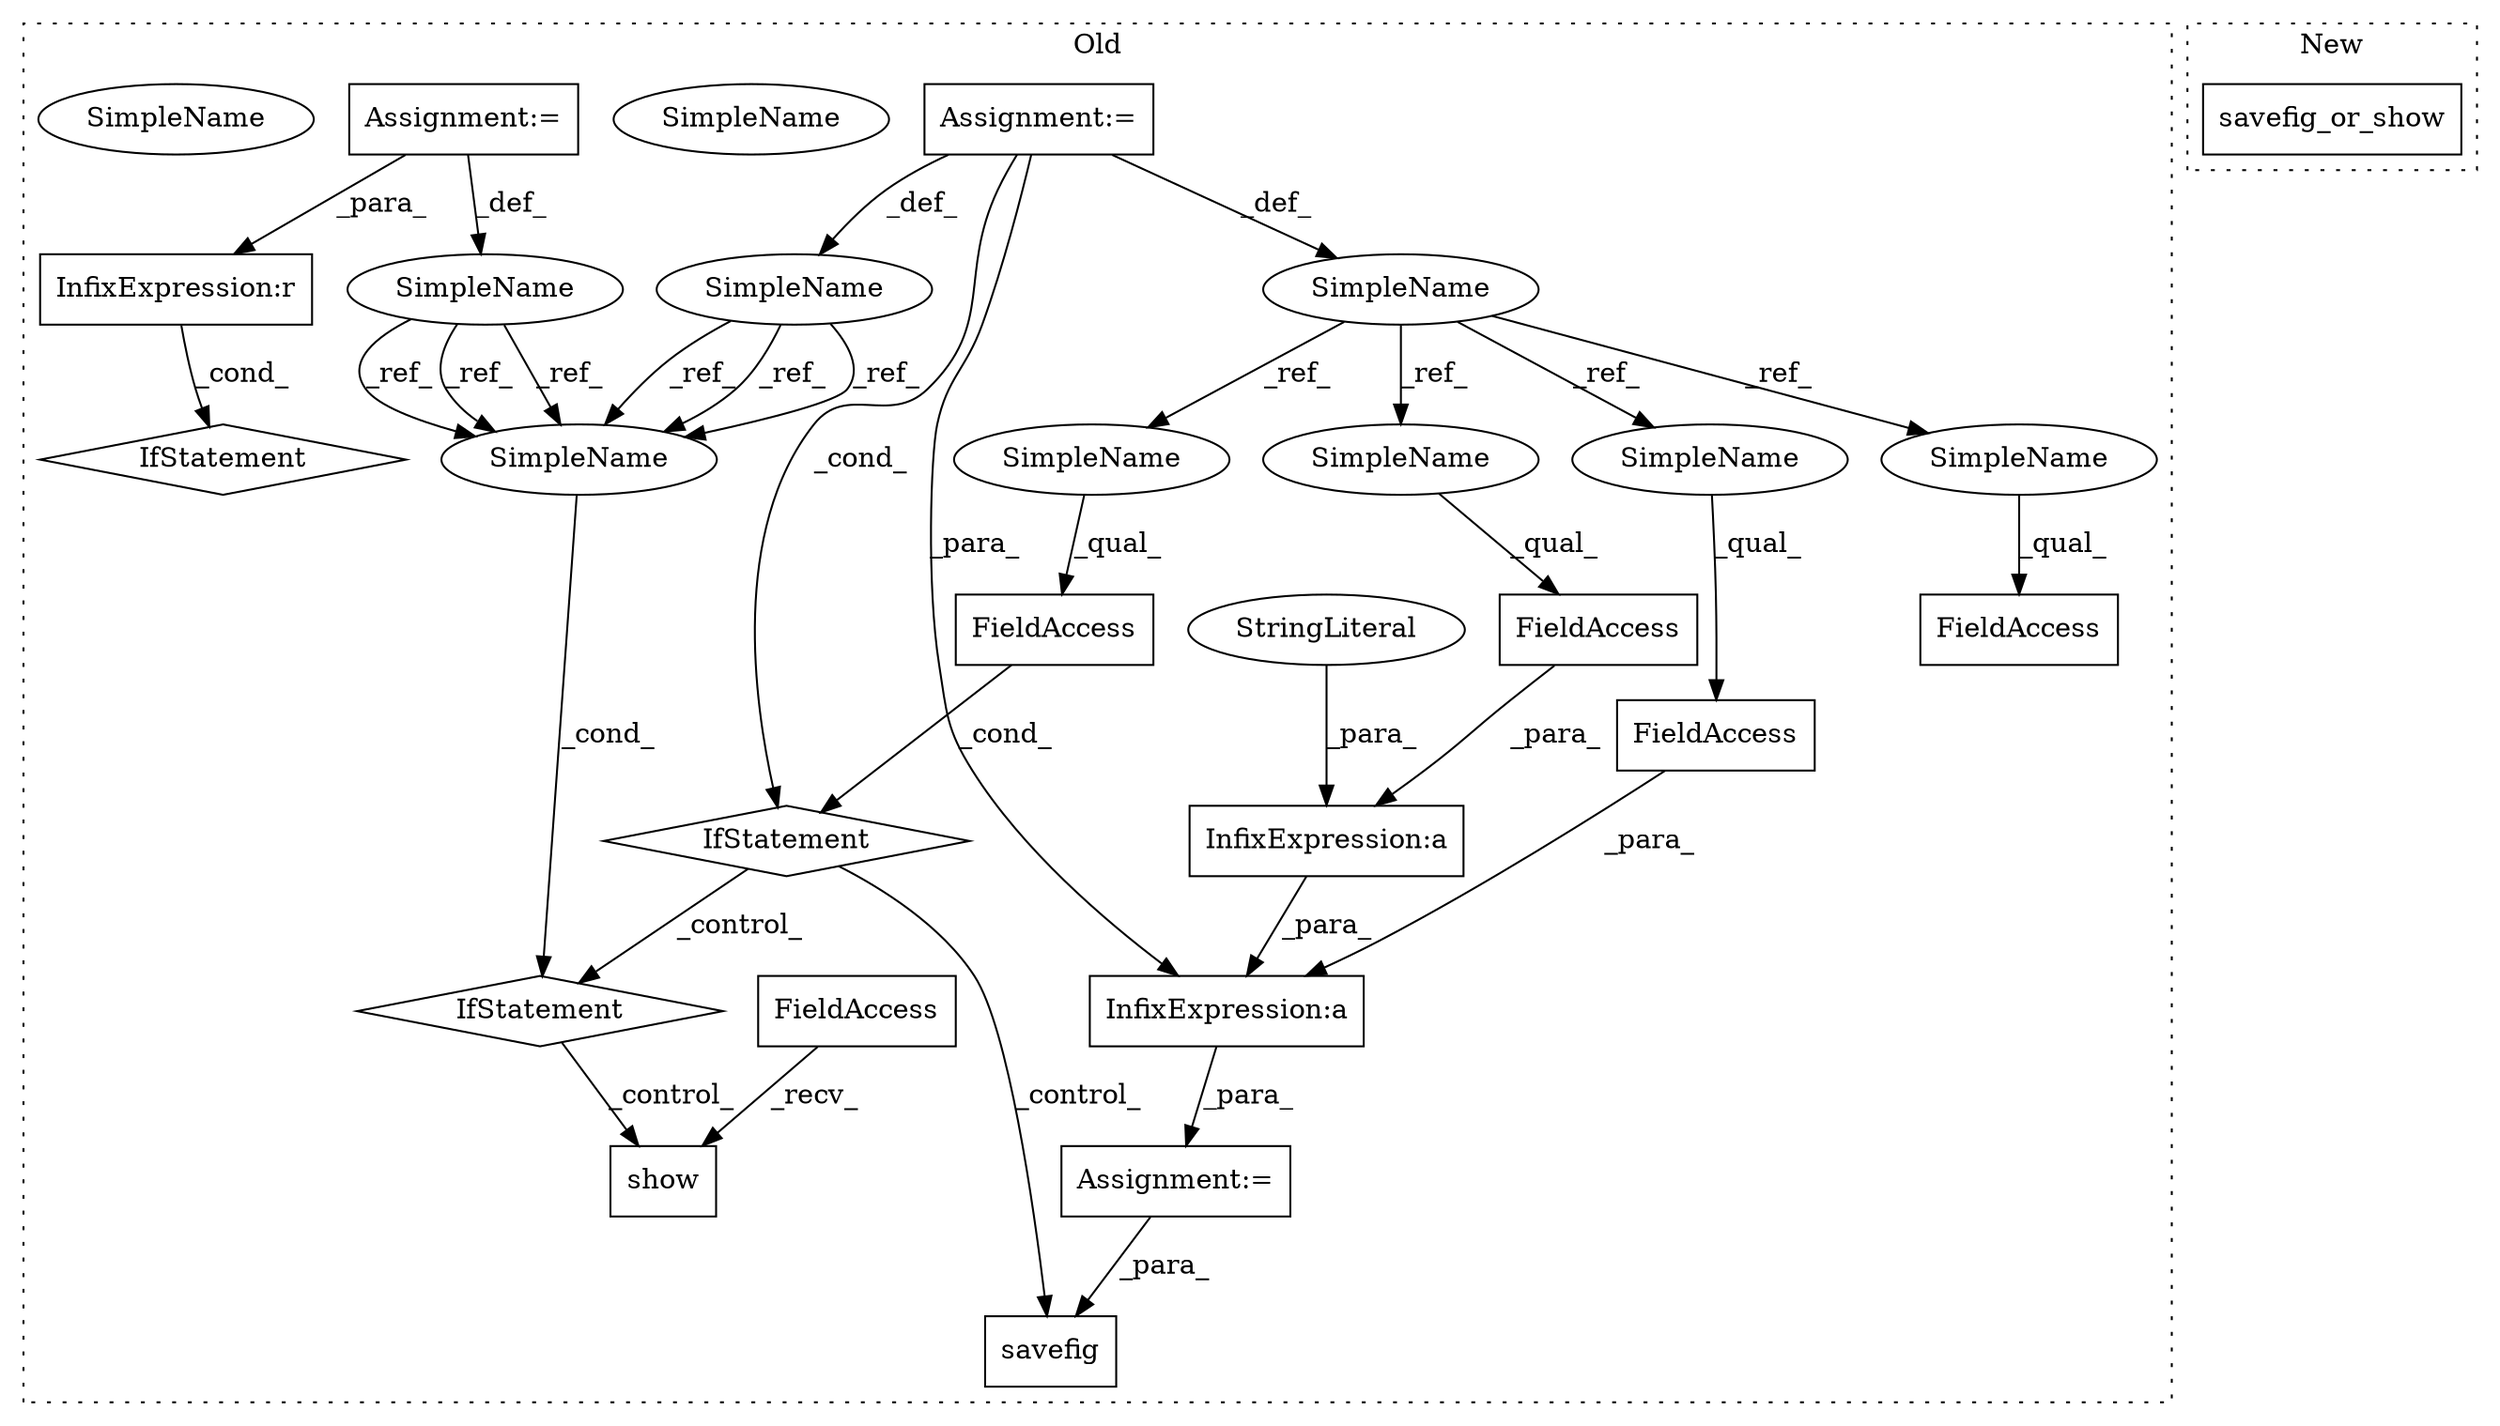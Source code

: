 digraph G {
subgraph cluster0 {
1 [label="savefig" a="32" s="1544,1560" l="8,1" shape="box"];
3 [label="InfixExpression:a" a="27" s="1424" l="3" shape="box"];
4 [label="FieldAccess" a="22" s="1412" l="12" shape="box"];
5 [label="SimpleName" a="42" s="1201" l="4" shape="ellipse"];
6 [label="FieldAccess" a="22" s="1490" l="13" shape="box"];
7 [label="FieldAccess" a="22" s="1445" l="15" shape="box"];
8 [label="StringLiteral" a="45" s="1427" l="14" shape="ellipse"];
9 [label="InfixExpression:a" a="27" s="1442" l="3" shape="box"];
10 [label="Assignment:=" a="7" s="1201" l="4" shape="box"];
11 [label="show" a="32" s="1622" l="6" shape="box"];
12 [label="SimpleName" a="42" s="1467" l="4" shape="ellipse"];
13 [label="IfStatement" a="25" s="1579,1587" l="4,2" shape="diamond"];
14 [label="FieldAccess" a="22" s="1597" l="6" shape="box"];
15 [label="SimpleName" a="42" s="1583" l="4" shape="ellipse"];
16 [label="SimpleName" a="42" s="1467" l="4" shape="ellipse"];
17 [label="Assignment:=" a="7" s="1215" l="4" shape="box"];
18 [label="InfixExpression:r" a="27" s="1478" l="4" shape="box"];
19 [label="IfStatement" a="25" s="1487" l="3" shape="diamond"];
20 [label="FieldAccess" a="22" s="1521" l="13" shape="box"];
21 [label="IfStatement" a="25" s="1517,1534" l="4,2" shape="diamond"];
22 [label="Assignment:=" a="7" s="1409" l="1" shape="box"];
23 [label="SimpleName" a="42" s="1521" l="4" shape="ellipse"];
24 [label="SimpleName" a="42" s="1412" l="4" shape="ellipse"];
25 [label="SimpleName" a="42" s="1445" l="4" shape="ellipse"];
26 [label="SimpleName" a="42" s="1490" l="4" shape="ellipse"];
27 [label="SimpleName" a="42" s="1583" l="4" shape="ellipse"];
28 [label="SimpleName" a="42" s="1583" l="4" shape="ellipse"];
label = "Old";
style="dotted";
}
subgraph cluster1 {
2 [label="savefig_or_show" a="32" s="1396,1425" l="16,1" shape="box"];
label = "New";
style="dotted";
}
3 -> 9 [label="_para_"];
4 -> 3 [label="_para_"];
5 -> 26 [label="_ref_"];
5 -> 24 [label="_ref_"];
5 -> 25 [label="_ref_"];
5 -> 23 [label="_ref_"];
7 -> 9 [label="_para_"];
8 -> 3 [label="_para_"];
9 -> 22 [label="_para_"];
10 -> 12 [label="_def_"];
10 -> 5 [label="_def_"];
10 -> 21 [label="_cond_"];
10 -> 9 [label="_para_"];
12 -> 28 [label="_ref_"];
12 -> 28 [label="_ref_"];
12 -> 28 [label="_ref_"];
13 -> 11 [label="_control_"];
14 -> 11 [label="_recv_"];
16 -> 28 [label="_ref_"];
16 -> 28 [label="_ref_"];
16 -> 28 [label="_ref_"];
17 -> 18 [label="_para_"];
17 -> 16 [label="_def_"];
18 -> 19 [label="_cond_"];
20 -> 21 [label="_cond_"];
21 -> 1 [label="_control_"];
21 -> 13 [label="_control_"];
22 -> 1 [label="_para_"];
23 -> 20 [label="_qual_"];
24 -> 4 [label="_qual_"];
25 -> 7 [label="_qual_"];
26 -> 6 [label="_qual_"];
28 -> 13 [label="_cond_"];
}